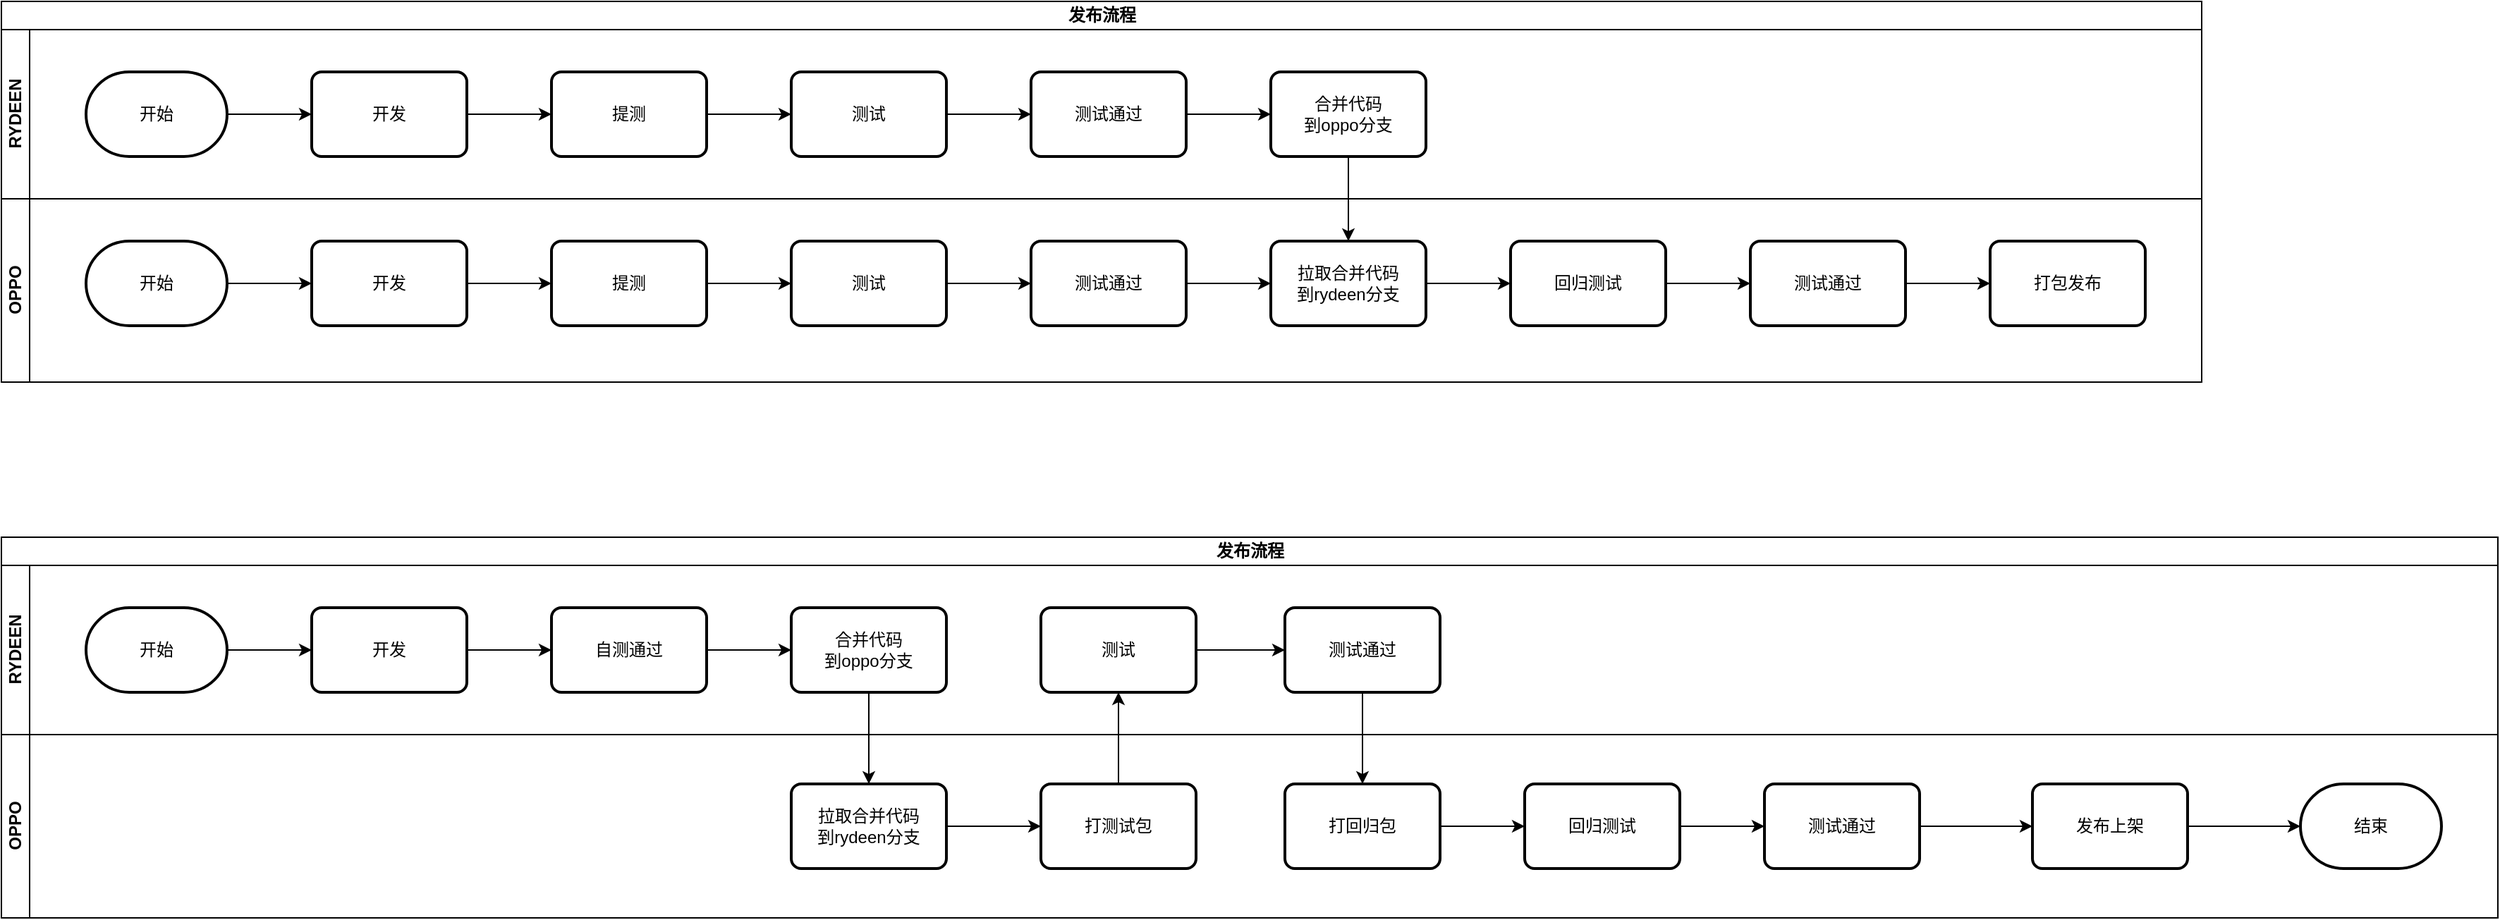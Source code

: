 <mxfile version="24.0.6" type="github">
  <diagram id="C5RBs43oDa-KdzZeNtuy" name="Page-1">
    <mxGraphModel dx="3033" dy="1148" grid="1" gridSize="10" guides="1" tooltips="1" connect="1" arrows="1" fold="1" page="1" pageScale="1" pageWidth="827" pageHeight="1169" math="0" shadow="0">
      <root>
        <mxCell id="WIyWlLk6GJQsqaUBKTNV-0" />
        <mxCell id="WIyWlLk6GJQsqaUBKTNV-1" parent="WIyWlLk6GJQsqaUBKTNV-0" />
        <mxCell id="e64fO4rDvGFqv9mi6fko-7" value="发布流程" style="swimlane;childLayout=stackLayout;resizeParent=1;resizeParentMax=0;horizontal=1;startSize=20;horizontalStack=0;html=1;" vertex="1" parent="WIyWlLk6GJQsqaUBKTNV-1">
          <mxGeometry x="-20" y="540" width="1560" height="270" as="geometry" />
        </mxCell>
        <mxCell id="e64fO4rDvGFqv9mi6fko-8" value="RYDEEN" style="swimlane;startSize=20;horizontal=0;html=1;" vertex="1" parent="e64fO4rDvGFqv9mi6fko-7">
          <mxGeometry y="20" width="1560" height="120" as="geometry" />
        </mxCell>
        <mxCell id="e64fO4rDvGFqv9mi6fko-15" value="" style="edgeStyle=orthogonalEdgeStyle;rounded=0;orthogonalLoop=1;jettySize=auto;html=1;" edge="1" parent="e64fO4rDvGFqv9mi6fko-8" source="e64fO4rDvGFqv9mi6fko-11" target="e64fO4rDvGFqv9mi6fko-13">
          <mxGeometry relative="1" as="geometry" />
        </mxCell>
        <mxCell id="e64fO4rDvGFqv9mi6fko-11" value="开始" style="strokeWidth=2;html=1;shape=mxgraph.flowchart.terminator;whiteSpace=wrap;" vertex="1" parent="e64fO4rDvGFqv9mi6fko-8">
          <mxGeometry x="60" y="30" width="100" height="60" as="geometry" />
        </mxCell>
        <mxCell id="e64fO4rDvGFqv9mi6fko-21" value="" style="edgeStyle=orthogonalEdgeStyle;rounded=0;orthogonalLoop=1;jettySize=auto;html=1;" edge="1" parent="e64fO4rDvGFqv9mi6fko-8" source="e64fO4rDvGFqv9mi6fko-13" target="e64fO4rDvGFqv9mi6fko-18">
          <mxGeometry relative="1" as="geometry" />
        </mxCell>
        <mxCell id="e64fO4rDvGFqv9mi6fko-13" value="开发" style="rounded=1;whiteSpace=wrap;html=1;absoluteArcSize=1;arcSize=14;strokeWidth=2;" vertex="1" parent="e64fO4rDvGFqv9mi6fko-8">
          <mxGeometry x="220" y="30" width="110" height="60" as="geometry" />
        </mxCell>
        <mxCell id="e64fO4rDvGFqv9mi6fko-22" value="" style="edgeStyle=orthogonalEdgeStyle;rounded=0;orthogonalLoop=1;jettySize=auto;html=1;" edge="1" parent="e64fO4rDvGFqv9mi6fko-8" source="e64fO4rDvGFqv9mi6fko-18" target="e64fO4rDvGFqv9mi6fko-19">
          <mxGeometry relative="1" as="geometry" />
        </mxCell>
        <mxCell id="e64fO4rDvGFqv9mi6fko-18" value="提测" style="rounded=1;whiteSpace=wrap;html=1;absoluteArcSize=1;arcSize=14;strokeWidth=2;" vertex="1" parent="e64fO4rDvGFqv9mi6fko-8">
          <mxGeometry x="390" y="30" width="110" height="60" as="geometry" />
        </mxCell>
        <mxCell id="e64fO4rDvGFqv9mi6fko-23" value="" style="edgeStyle=orthogonalEdgeStyle;rounded=0;orthogonalLoop=1;jettySize=auto;html=1;" edge="1" parent="e64fO4rDvGFqv9mi6fko-8" source="e64fO4rDvGFqv9mi6fko-19" target="e64fO4rDvGFqv9mi6fko-20">
          <mxGeometry relative="1" as="geometry" />
        </mxCell>
        <mxCell id="e64fO4rDvGFqv9mi6fko-19" value="测试" style="rounded=1;whiteSpace=wrap;html=1;absoluteArcSize=1;arcSize=14;strokeWidth=2;" vertex="1" parent="e64fO4rDvGFqv9mi6fko-8">
          <mxGeometry x="560" y="30" width="110" height="60" as="geometry" />
        </mxCell>
        <mxCell id="e64fO4rDvGFqv9mi6fko-25" value="" style="edgeStyle=orthogonalEdgeStyle;rounded=0;orthogonalLoop=1;jettySize=auto;html=1;" edge="1" parent="e64fO4rDvGFqv9mi6fko-8" source="e64fO4rDvGFqv9mi6fko-20" target="e64fO4rDvGFqv9mi6fko-24">
          <mxGeometry relative="1" as="geometry" />
        </mxCell>
        <mxCell id="e64fO4rDvGFqv9mi6fko-20" value="测试通过" style="rounded=1;whiteSpace=wrap;html=1;absoluteArcSize=1;arcSize=14;strokeWidth=2;" vertex="1" parent="e64fO4rDvGFqv9mi6fko-8">
          <mxGeometry x="730" y="30" width="110" height="60" as="geometry" />
        </mxCell>
        <mxCell id="e64fO4rDvGFqv9mi6fko-24" value="合并代码&lt;div&gt;到oppo分支&lt;/div&gt;" style="rounded=1;whiteSpace=wrap;html=1;absoluteArcSize=1;arcSize=14;strokeWidth=2;" vertex="1" parent="e64fO4rDvGFqv9mi6fko-8">
          <mxGeometry x="900" y="30" width="110" height="60" as="geometry" />
        </mxCell>
        <mxCell id="e64fO4rDvGFqv9mi6fko-9" value="OPPO" style="swimlane;startSize=20;horizontal=0;html=1;" vertex="1" parent="e64fO4rDvGFqv9mi6fko-7">
          <mxGeometry y="140" width="1560" height="130" as="geometry" />
        </mxCell>
        <mxCell id="e64fO4rDvGFqv9mi6fko-29" value="" style="edgeStyle=orthogonalEdgeStyle;rounded=0;orthogonalLoop=1;jettySize=auto;html=1;" edge="1" parent="e64fO4rDvGFqv9mi6fko-9" source="e64fO4rDvGFqv9mi6fko-30" target="e64fO4rDvGFqv9mi6fko-32">
          <mxGeometry relative="1" as="geometry" />
        </mxCell>
        <mxCell id="e64fO4rDvGFqv9mi6fko-30" value="开始" style="strokeWidth=2;html=1;shape=mxgraph.flowchart.terminator;whiteSpace=wrap;" vertex="1" parent="e64fO4rDvGFqv9mi6fko-9">
          <mxGeometry x="60" y="30" width="100" height="60" as="geometry" />
        </mxCell>
        <mxCell id="e64fO4rDvGFqv9mi6fko-31" value="" style="edgeStyle=orthogonalEdgeStyle;rounded=0;orthogonalLoop=1;jettySize=auto;html=1;" edge="1" parent="e64fO4rDvGFqv9mi6fko-9" source="e64fO4rDvGFqv9mi6fko-32" target="e64fO4rDvGFqv9mi6fko-34">
          <mxGeometry relative="1" as="geometry" />
        </mxCell>
        <mxCell id="e64fO4rDvGFqv9mi6fko-32" value="开发" style="rounded=1;whiteSpace=wrap;html=1;absoluteArcSize=1;arcSize=14;strokeWidth=2;" vertex="1" parent="e64fO4rDvGFqv9mi6fko-9">
          <mxGeometry x="220" y="30" width="110" height="60" as="geometry" />
        </mxCell>
        <mxCell id="e64fO4rDvGFqv9mi6fko-33" value="" style="edgeStyle=orthogonalEdgeStyle;rounded=0;orthogonalLoop=1;jettySize=auto;html=1;" edge="1" parent="e64fO4rDvGFqv9mi6fko-9" source="e64fO4rDvGFqv9mi6fko-34" target="e64fO4rDvGFqv9mi6fko-36">
          <mxGeometry relative="1" as="geometry" />
        </mxCell>
        <mxCell id="e64fO4rDvGFqv9mi6fko-34" value="提测" style="rounded=1;whiteSpace=wrap;html=1;absoluteArcSize=1;arcSize=14;strokeWidth=2;" vertex="1" parent="e64fO4rDvGFqv9mi6fko-9">
          <mxGeometry x="390" y="30" width="110" height="60" as="geometry" />
        </mxCell>
        <mxCell id="e64fO4rDvGFqv9mi6fko-35" value="" style="edgeStyle=orthogonalEdgeStyle;rounded=0;orthogonalLoop=1;jettySize=auto;html=1;" edge="1" parent="e64fO4rDvGFqv9mi6fko-9" source="e64fO4rDvGFqv9mi6fko-36" target="e64fO4rDvGFqv9mi6fko-38">
          <mxGeometry relative="1" as="geometry" />
        </mxCell>
        <mxCell id="e64fO4rDvGFqv9mi6fko-36" value="测试" style="rounded=1;whiteSpace=wrap;html=1;absoluteArcSize=1;arcSize=14;strokeWidth=2;" vertex="1" parent="e64fO4rDvGFqv9mi6fko-9">
          <mxGeometry x="560" y="30" width="110" height="60" as="geometry" />
        </mxCell>
        <mxCell id="e64fO4rDvGFqv9mi6fko-54" value="" style="edgeStyle=orthogonalEdgeStyle;rounded=0;orthogonalLoop=1;jettySize=auto;html=1;" edge="1" parent="e64fO4rDvGFqv9mi6fko-9" source="e64fO4rDvGFqv9mi6fko-38" target="e64fO4rDvGFqv9mi6fko-40">
          <mxGeometry relative="1" as="geometry" />
        </mxCell>
        <mxCell id="e64fO4rDvGFqv9mi6fko-38" value="测试通过" style="rounded=1;whiteSpace=wrap;html=1;absoluteArcSize=1;arcSize=14;strokeWidth=2;" vertex="1" parent="e64fO4rDvGFqv9mi6fko-9">
          <mxGeometry x="730" y="30" width="110" height="60" as="geometry" />
        </mxCell>
        <mxCell id="e64fO4rDvGFqv9mi6fko-43" value="" style="edgeStyle=orthogonalEdgeStyle;rounded=0;orthogonalLoop=1;jettySize=auto;html=1;" edge="1" parent="e64fO4rDvGFqv9mi6fko-9" source="e64fO4rDvGFqv9mi6fko-40" target="e64fO4rDvGFqv9mi6fko-42">
          <mxGeometry relative="1" as="geometry" />
        </mxCell>
        <mxCell id="e64fO4rDvGFqv9mi6fko-40" value="拉取合并代码&lt;div&gt;到rydeen分支&lt;/div&gt;" style="rounded=1;whiteSpace=wrap;html=1;absoluteArcSize=1;arcSize=14;strokeWidth=2;" vertex="1" parent="e64fO4rDvGFqv9mi6fko-9">
          <mxGeometry x="900" y="30" width="110" height="60" as="geometry" />
        </mxCell>
        <mxCell id="e64fO4rDvGFqv9mi6fko-45" value="" style="edgeStyle=orthogonalEdgeStyle;rounded=0;orthogonalLoop=1;jettySize=auto;html=1;" edge="1" parent="e64fO4rDvGFqv9mi6fko-9" source="e64fO4rDvGFqv9mi6fko-42" target="e64fO4rDvGFqv9mi6fko-44">
          <mxGeometry relative="1" as="geometry" />
        </mxCell>
        <mxCell id="e64fO4rDvGFqv9mi6fko-42" value="回归测试" style="rounded=1;whiteSpace=wrap;html=1;absoluteArcSize=1;arcSize=14;strokeWidth=2;" vertex="1" parent="e64fO4rDvGFqv9mi6fko-9">
          <mxGeometry x="1070" y="30" width="110" height="60" as="geometry" />
        </mxCell>
        <mxCell id="e64fO4rDvGFqv9mi6fko-50" value="" style="edgeStyle=orthogonalEdgeStyle;rounded=0;orthogonalLoop=1;jettySize=auto;html=1;" edge="1" parent="e64fO4rDvGFqv9mi6fko-9" source="e64fO4rDvGFqv9mi6fko-44" target="e64fO4rDvGFqv9mi6fko-46">
          <mxGeometry relative="1" as="geometry" />
        </mxCell>
        <mxCell id="e64fO4rDvGFqv9mi6fko-44" value="测试通过" style="rounded=1;whiteSpace=wrap;html=1;absoluteArcSize=1;arcSize=14;strokeWidth=2;" vertex="1" parent="e64fO4rDvGFqv9mi6fko-9">
          <mxGeometry x="1240" y="30" width="110" height="60" as="geometry" />
        </mxCell>
        <mxCell id="e64fO4rDvGFqv9mi6fko-46" value="打包发布" style="rounded=1;whiteSpace=wrap;html=1;absoluteArcSize=1;arcSize=14;strokeWidth=2;" vertex="1" parent="e64fO4rDvGFqv9mi6fko-9">
          <mxGeometry x="1410" y="30" width="110" height="60" as="geometry" />
        </mxCell>
        <mxCell id="e64fO4rDvGFqv9mi6fko-53" value="" style="rounded=0;orthogonalLoop=1;jettySize=auto;html=1;exitX=0.5;exitY=1;exitDx=0;exitDy=0;entryX=0.5;entryY=0;entryDx=0;entryDy=0;" edge="1" parent="e64fO4rDvGFqv9mi6fko-7" source="e64fO4rDvGFqv9mi6fko-24" target="e64fO4rDvGFqv9mi6fko-40">
          <mxGeometry relative="1" as="geometry">
            <mxPoint x="1040" y="35.0" as="sourcePoint" />
            <mxPoint x="1155" y="125.0" as="targetPoint" />
          </mxGeometry>
        </mxCell>
        <mxCell id="e64fO4rDvGFqv9mi6fko-55" value="发布流程" style="swimlane;childLayout=stackLayout;resizeParent=1;resizeParentMax=0;horizontal=1;startSize=20;horizontalStack=0;html=1;" vertex="1" parent="WIyWlLk6GJQsqaUBKTNV-1">
          <mxGeometry x="-20" y="920" width="1770" height="270" as="geometry" />
        </mxCell>
        <mxCell id="e64fO4rDvGFqv9mi6fko-56" value="RYDEEN" style="swimlane;startSize=20;horizontal=0;html=1;" vertex="1" parent="e64fO4rDvGFqv9mi6fko-55">
          <mxGeometry y="20" width="1770" height="120" as="geometry" />
        </mxCell>
        <mxCell id="e64fO4rDvGFqv9mi6fko-57" value="" style="edgeStyle=orthogonalEdgeStyle;rounded=0;orthogonalLoop=1;jettySize=auto;html=1;" edge="1" parent="e64fO4rDvGFqv9mi6fko-56" source="e64fO4rDvGFqv9mi6fko-58" target="e64fO4rDvGFqv9mi6fko-60">
          <mxGeometry relative="1" as="geometry" />
        </mxCell>
        <mxCell id="e64fO4rDvGFqv9mi6fko-58" value="开始" style="strokeWidth=2;html=1;shape=mxgraph.flowchart.terminator;whiteSpace=wrap;" vertex="1" parent="e64fO4rDvGFqv9mi6fko-56">
          <mxGeometry x="60" y="30" width="100" height="60" as="geometry" />
        </mxCell>
        <mxCell id="e64fO4rDvGFqv9mi6fko-59" value="" style="edgeStyle=orthogonalEdgeStyle;rounded=0;orthogonalLoop=1;jettySize=auto;html=1;" edge="1" parent="e64fO4rDvGFqv9mi6fko-56" source="e64fO4rDvGFqv9mi6fko-60" target="e64fO4rDvGFqv9mi6fko-62">
          <mxGeometry relative="1" as="geometry" />
        </mxCell>
        <mxCell id="e64fO4rDvGFqv9mi6fko-60" value="开发" style="rounded=1;whiteSpace=wrap;html=1;absoluteArcSize=1;arcSize=14;strokeWidth=2;" vertex="1" parent="e64fO4rDvGFqv9mi6fko-56">
          <mxGeometry x="220" y="30" width="110" height="60" as="geometry" />
        </mxCell>
        <mxCell id="e64fO4rDvGFqv9mi6fko-87" value="" style="edgeStyle=orthogonalEdgeStyle;rounded=0;orthogonalLoop=1;jettySize=auto;html=1;" edge="1" parent="e64fO4rDvGFqv9mi6fko-56" source="e64fO4rDvGFqv9mi6fko-62" target="e64fO4rDvGFqv9mi6fko-67">
          <mxGeometry relative="1" as="geometry" />
        </mxCell>
        <mxCell id="e64fO4rDvGFqv9mi6fko-62" value="自测通过" style="rounded=1;whiteSpace=wrap;html=1;absoluteArcSize=1;arcSize=14;strokeWidth=2;" vertex="1" parent="e64fO4rDvGFqv9mi6fko-56">
          <mxGeometry x="390" y="30" width="110" height="60" as="geometry" />
        </mxCell>
        <mxCell id="e64fO4rDvGFqv9mi6fko-67" value="合并代码&lt;div&gt;到oppo分支&lt;/div&gt;" style="rounded=1;whiteSpace=wrap;html=1;absoluteArcSize=1;arcSize=14;strokeWidth=2;" vertex="1" parent="e64fO4rDvGFqv9mi6fko-56">
          <mxGeometry x="560" y="30" width="110" height="60" as="geometry" />
        </mxCell>
        <mxCell id="e64fO4rDvGFqv9mi6fko-97" value="" style="edgeStyle=orthogonalEdgeStyle;rounded=0;orthogonalLoop=1;jettySize=auto;html=1;" edge="1" parent="e64fO4rDvGFqv9mi6fko-56" source="e64fO4rDvGFqv9mi6fko-90" target="e64fO4rDvGFqv9mi6fko-94">
          <mxGeometry relative="1" as="geometry" />
        </mxCell>
        <mxCell id="e64fO4rDvGFqv9mi6fko-90" value="测试" style="rounded=1;whiteSpace=wrap;html=1;absoluteArcSize=1;arcSize=14;strokeWidth=2;" vertex="1" parent="e64fO4rDvGFqv9mi6fko-56">
          <mxGeometry x="737" y="30" width="110" height="60" as="geometry" />
        </mxCell>
        <mxCell id="e64fO4rDvGFqv9mi6fko-94" value="测试通过" style="rounded=1;whiteSpace=wrap;html=1;absoluteArcSize=1;arcSize=14;strokeWidth=2;" vertex="1" parent="e64fO4rDvGFqv9mi6fko-56">
          <mxGeometry x="910" y="30" width="110" height="60" as="geometry" />
        </mxCell>
        <mxCell id="e64fO4rDvGFqv9mi6fko-68" value="OPPO" style="swimlane;startSize=20;horizontal=0;html=1;" vertex="1" parent="e64fO4rDvGFqv9mi6fko-55">
          <mxGeometry y="140" width="1770" height="130" as="geometry" />
        </mxCell>
        <mxCell id="e64fO4rDvGFqv9mi6fko-79" value="" style="edgeStyle=orthogonalEdgeStyle;rounded=0;orthogonalLoop=1;jettySize=auto;html=1;entryX=0;entryY=0.5;entryDx=0;entryDy=0;" edge="1" parent="e64fO4rDvGFqv9mi6fko-68" source="e64fO4rDvGFqv9mi6fko-80" target="e64fO4rDvGFqv9mi6fko-88">
          <mxGeometry relative="1" as="geometry">
            <mxPoint x="730" y="65" as="targetPoint" />
          </mxGeometry>
        </mxCell>
        <mxCell id="e64fO4rDvGFqv9mi6fko-80" value="拉取合并代码&lt;div&gt;到rydeen分支&lt;/div&gt;" style="rounded=1;whiteSpace=wrap;html=1;absoluteArcSize=1;arcSize=14;strokeWidth=2;" vertex="1" parent="e64fO4rDvGFqv9mi6fko-68">
          <mxGeometry x="560" y="35" width="110" height="60" as="geometry" />
        </mxCell>
        <mxCell id="e64fO4rDvGFqv9mi6fko-88" value="打测试包" style="rounded=1;whiteSpace=wrap;html=1;absoluteArcSize=1;arcSize=14;strokeWidth=2;" vertex="1" parent="e64fO4rDvGFqv9mi6fko-68">
          <mxGeometry x="737" y="35" width="110" height="60" as="geometry" />
        </mxCell>
        <mxCell id="e64fO4rDvGFqv9mi6fko-103" value="" style="edgeStyle=orthogonalEdgeStyle;rounded=0;orthogonalLoop=1;jettySize=auto;html=1;" edge="1" parent="e64fO4rDvGFqv9mi6fko-68" source="e64fO4rDvGFqv9mi6fko-96" target="e64fO4rDvGFqv9mi6fko-101">
          <mxGeometry relative="1" as="geometry" />
        </mxCell>
        <mxCell id="e64fO4rDvGFqv9mi6fko-96" value="打回归包" style="rounded=1;whiteSpace=wrap;html=1;absoluteArcSize=1;arcSize=14;strokeWidth=2;" vertex="1" parent="e64fO4rDvGFqv9mi6fko-68">
          <mxGeometry x="910" y="35" width="110" height="60" as="geometry" />
        </mxCell>
        <mxCell id="e64fO4rDvGFqv9mi6fko-100" value="" style="edgeStyle=orthogonalEdgeStyle;rounded=0;orthogonalLoop=1;jettySize=auto;html=1;" edge="1" parent="e64fO4rDvGFqv9mi6fko-68" source="e64fO4rDvGFqv9mi6fko-101" target="e64fO4rDvGFqv9mi6fko-102">
          <mxGeometry relative="1" as="geometry" />
        </mxCell>
        <mxCell id="e64fO4rDvGFqv9mi6fko-101" value="回归测试" style="rounded=1;whiteSpace=wrap;html=1;absoluteArcSize=1;arcSize=14;strokeWidth=2;" vertex="1" parent="e64fO4rDvGFqv9mi6fko-68">
          <mxGeometry x="1080" y="35" width="110" height="60" as="geometry" />
        </mxCell>
        <mxCell id="e64fO4rDvGFqv9mi6fko-105" value="" style="edgeStyle=orthogonalEdgeStyle;rounded=0;orthogonalLoop=1;jettySize=auto;html=1;" edge="1" parent="e64fO4rDvGFqv9mi6fko-68" source="e64fO4rDvGFqv9mi6fko-102" target="e64fO4rDvGFqv9mi6fko-104">
          <mxGeometry relative="1" as="geometry" />
        </mxCell>
        <mxCell id="e64fO4rDvGFqv9mi6fko-102" value="测试通过" style="rounded=1;whiteSpace=wrap;html=1;absoluteArcSize=1;arcSize=14;strokeWidth=2;" vertex="1" parent="e64fO4rDvGFqv9mi6fko-68">
          <mxGeometry x="1250" y="35" width="110" height="60" as="geometry" />
        </mxCell>
        <mxCell id="e64fO4rDvGFqv9mi6fko-109" value="" style="edgeStyle=orthogonalEdgeStyle;rounded=0;orthogonalLoop=1;jettySize=auto;html=1;" edge="1" parent="e64fO4rDvGFqv9mi6fko-68" source="e64fO4rDvGFqv9mi6fko-104" target="e64fO4rDvGFqv9mi6fko-108">
          <mxGeometry relative="1" as="geometry" />
        </mxCell>
        <mxCell id="e64fO4rDvGFqv9mi6fko-104" value="发布上架" style="rounded=1;whiteSpace=wrap;html=1;absoluteArcSize=1;arcSize=14;strokeWidth=2;" vertex="1" parent="e64fO4rDvGFqv9mi6fko-68">
          <mxGeometry x="1440" y="35" width="110" height="60" as="geometry" />
        </mxCell>
        <mxCell id="e64fO4rDvGFqv9mi6fko-108" value="结束" style="strokeWidth=2;html=1;shape=mxgraph.flowchart.terminator;whiteSpace=wrap;" vertex="1" parent="e64fO4rDvGFqv9mi6fko-68">
          <mxGeometry x="1630" y="35" width="100" height="60" as="geometry" />
        </mxCell>
        <mxCell id="e64fO4rDvGFqv9mi6fko-86" value="" style="rounded=0;orthogonalLoop=1;jettySize=auto;html=1;exitX=0.5;exitY=1;exitDx=0;exitDy=0;entryX=0.5;entryY=0;entryDx=0;entryDy=0;" edge="1" parent="e64fO4rDvGFqv9mi6fko-55" source="e64fO4rDvGFqv9mi6fko-67" target="e64fO4rDvGFqv9mi6fko-80">
          <mxGeometry relative="1" as="geometry">
            <mxPoint x="670" y="420" as="sourcePoint" />
            <mxPoint x="1010" y="480" as="targetPoint" />
          </mxGeometry>
        </mxCell>
        <mxCell id="e64fO4rDvGFqv9mi6fko-91" value="" style="rounded=0;orthogonalLoop=1;jettySize=auto;html=1;exitX=0.5;exitY=0;exitDx=0;exitDy=0;entryX=0.5;entryY=1;entryDx=0;entryDy=0;" edge="1" parent="e64fO4rDvGFqv9mi6fko-55" source="e64fO4rDvGFqv9mi6fko-88" target="e64fO4rDvGFqv9mi6fko-90">
          <mxGeometry relative="1" as="geometry">
            <mxPoint x="920" y="340" as="sourcePoint" />
            <mxPoint x="920" y="405" as="targetPoint" />
          </mxGeometry>
        </mxCell>
        <mxCell id="e64fO4rDvGFqv9mi6fko-98" value="" style="rounded=0;orthogonalLoop=1;jettySize=auto;html=1;exitX=0.5;exitY=1;exitDx=0;exitDy=0;entryX=0.5;entryY=0;entryDx=0;entryDy=0;" edge="1" parent="e64fO4rDvGFqv9mi6fko-55" source="e64fO4rDvGFqv9mi6fko-94" target="e64fO4rDvGFqv9mi6fko-96">
          <mxGeometry relative="1" as="geometry">
            <mxPoint x="857" y="185" as="sourcePoint" />
            <mxPoint x="965" y="120" as="targetPoint" />
          </mxGeometry>
        </mxCell>
      </root>
    </mxGraphModel>
  </diagram>
</mxfile>
